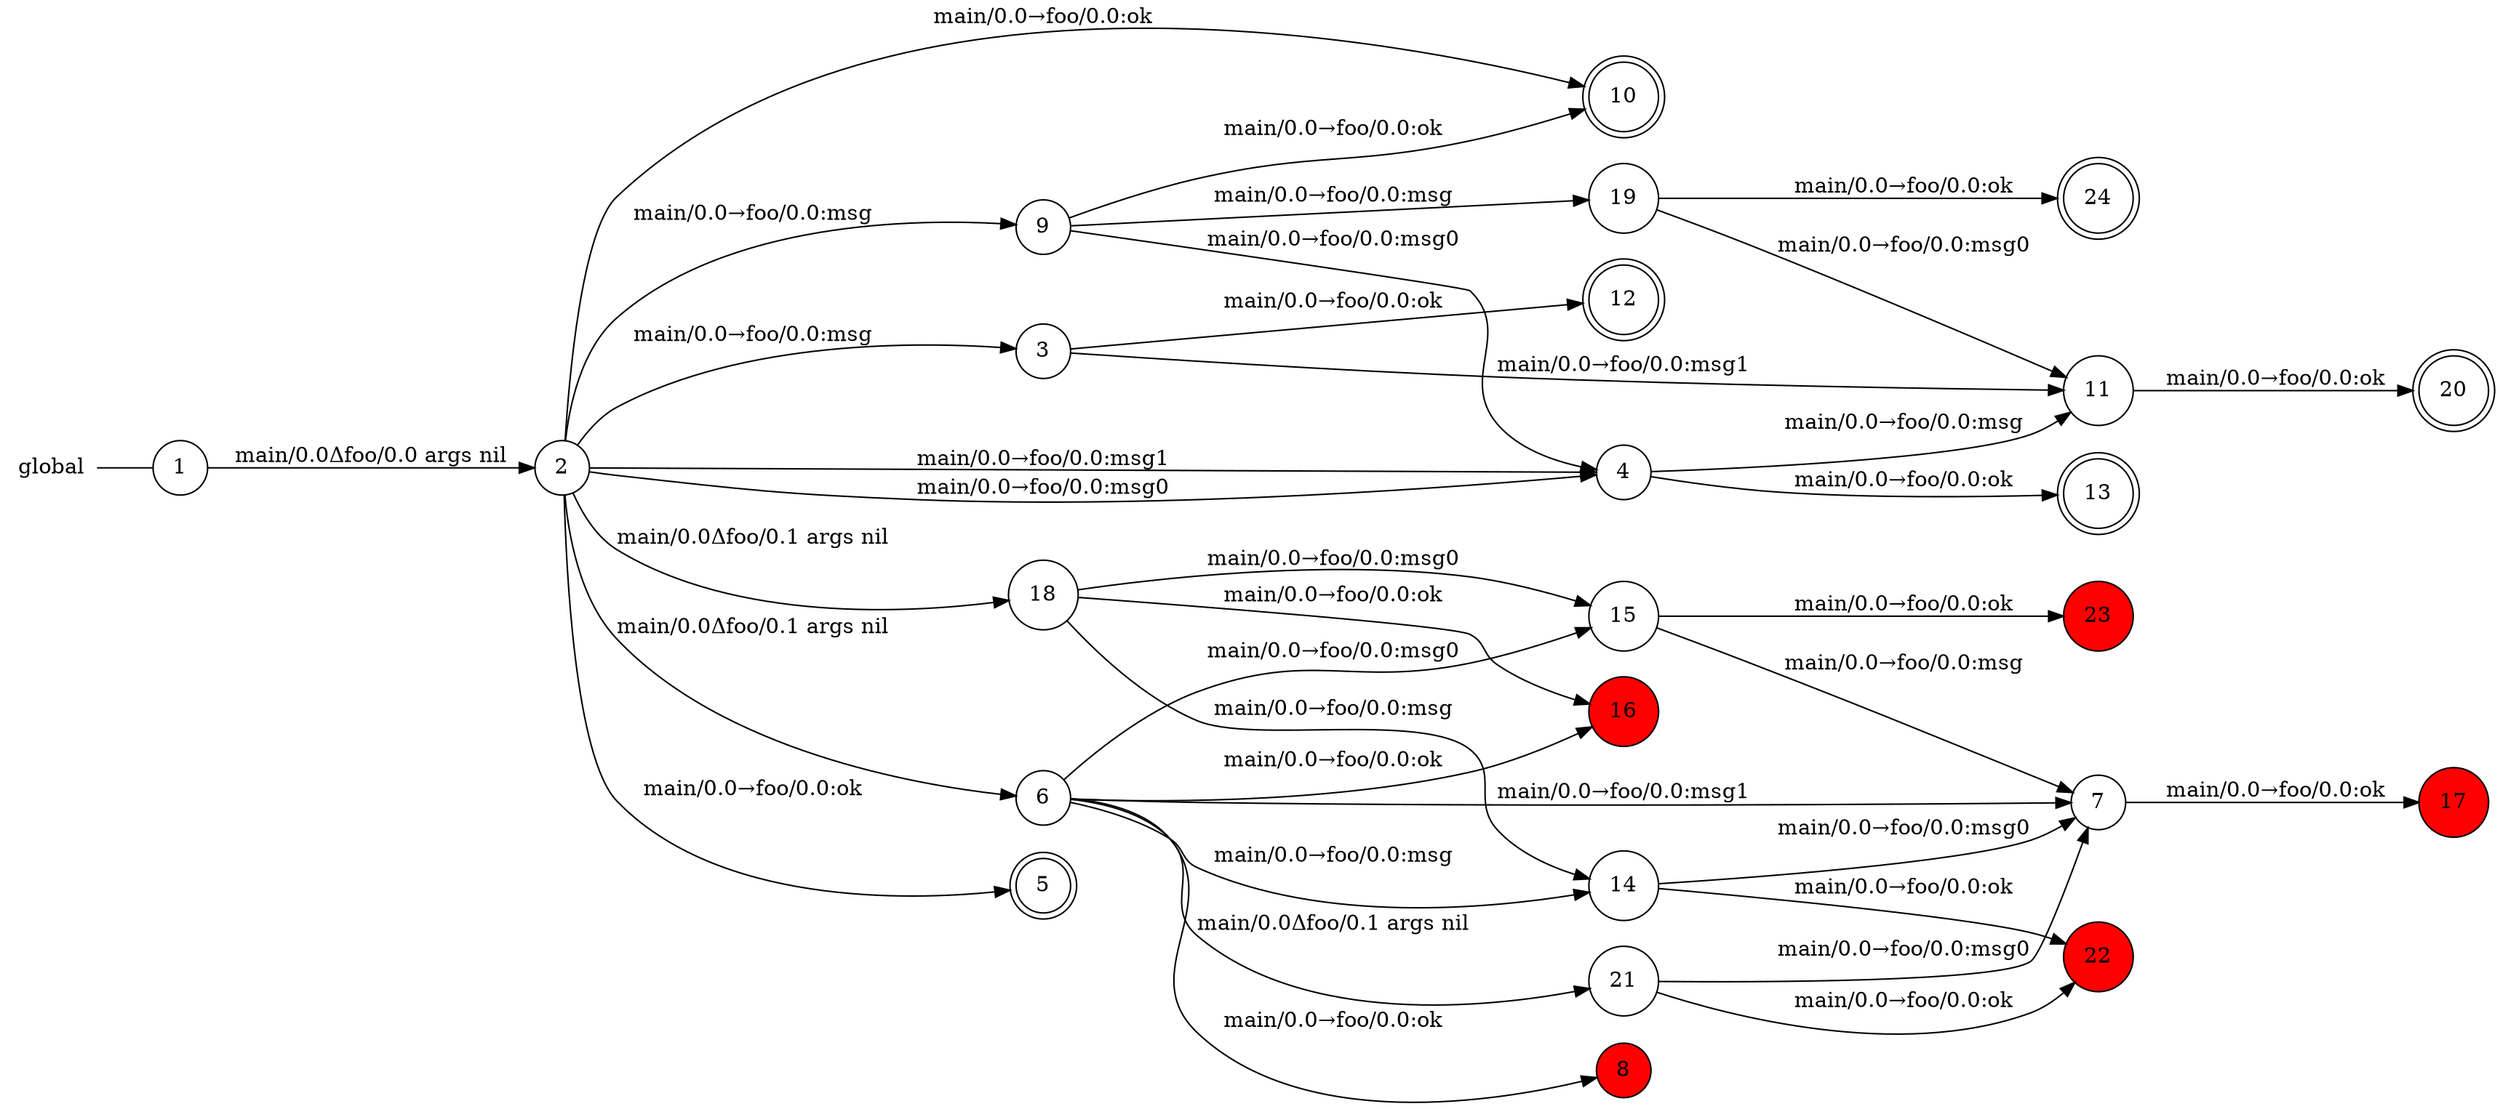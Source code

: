 digraph global {
	rankdir="LR";
	n_0 [label="global", shape="plaintext"];
	n_1 [id="14", shape=circle, label="14"];
	n_2 [id="9", shape=circle, label="9"];
	n_3 [id="8", shape=circle, label="8", fillcolor="#FF0000FF", style=filled];
	n_4 [id="24", shape=doublecircle, label="24"];
	n_5 [id="17", shape=circle, label="17", fillcolor="#FF0000FF", style=filled];
	n_6 [id="1", shape=circle, label="1"];
	n_0 -> n_6 [arrowhead=none];
	n_7 [id="7", shape=circle, label="7"];
	n_8 [id="16", shape=circle, label="16", fillcolor="#FF0000FF", style=filled];
	n_9 [id="19", shape=circle, label="19"];
	n_10 [id="4", shape=circle, label="4"];
	n_11 [id="6", shape=circle, label="6"];
	n_12 [id="3", shape=circle, label="3"];
	n_13 [id="12", shape=doublecircle, label="12"];
	n_14 [id="18", shape=circle, label="18"];
	n_15 [id="20", shape=doublecircle, label="20"];
	n_16 [id="23", shape=circle, label="23", fillcolor="#FF0000FF", style=filled];
	n_17 [id="2", shape=circle, label="2"];
	n_18 [id="22", shape=circle, label="22", fillcolor="#FF0000FF", style=filled];
	n_19 [id="11", shape=circle, label="11"];
	n_20 [id="15", shape=circle, label="15"];
	n_21 [id="10", shape=doublecircle, label="10"];
	n_22 [id="13", shape=doublecircle, label="13"];
	n_23 [id="5", shape=doublecircle, label="5"];
	n_24 [id="21", shape=circle, label="21"];

	n_6 -> n_17 [id="[$e|0]", label="main/0.0Δfoo/0.0 args nil"];
	n_17 -> n_11 [id="[$e|4]", label="main/0.0Δfoo/0.1 args nil"];
	n_10 -> n_22 [id="[$e|13]", label="main/0.0→foo/0.0:ok"];
	n_17 -> n_10 [id="[$e|2]", label="main/0.0→foo/0.0:msg1"];
	n_24 -> n_7 [id="[$e|27]", label="main/0.0→foo/0.0:msg0"];
	n_9 -> n_19 [id="[$e|33]", label="main/0.0→foo/0.0:msg0"];
	n_11 -> n_8 [id="[$e|16]", label="main/0.0→foo/0.0:ok"];
	n_2 -> n_21 [id="[$e|24]", label="main/0.0→foo/0.0:ok"];
	n_2 -> n_9 [id="[$e|22]", label="main/0.0→foo/0.0:msg"];
	n_14 -> n_1 [id="[$e|19]", label="main/0.0→foo/0.0:msg"];
	n_11 -> n_1 [id="[$e|14]", label="main/0.0→foo/0.0:msg"];
	n_11 -> n_24 [id="[$e|26]", label="main/0.0Δfoo/0.1 args nil"];
	n_2 -> n_10 [id="[$e|23]", label="main/0.0→foo/0.0:msg0"];
	n_12 -> n_13 [id="[$e|11]", label="main/0.0→foo/0.0:ok"];
	n_1 -> n_7 [id="[$e|29]", label="main/0.0→foo/0.0:msg0"];
	n_9 -> n_4 [id="[$e|34]", label="main/0.0→foo/0.0:ok"];
	n_14 -> n_20 [id="[$e|20]", label="main/0.0→foo/0.0:msg0"];
	n_17 -> n_10 [id="[$e|8]", label="main/0.0→foo/0.0:msg0"];
	n_1 -> n_18 [id="[$e|30]", label="main/0.0→foo/0.0:ok"];
	n_24 -> n_18 [id="[$e|28]", label="main/0.0→foo/0.0:ok"];
	n_17 -> n_21 [id="[$e|9]", label="main/0.0→foo/0.0:ok"];
	n_17 -> n_23 [id="[$e|3]", label="main/0.0→foo/0.0:ok"];
	n_17 -> n_14 [id="[$e|18]", label="main/0.0Δfoo/0.1 args nil"];
	n_17 -> n_12 [id="[$e|1]", label="main/0.0→foo/0.0:msg"];
	n_11 -> n_7 [id="[$e|5]", label="main/0.0→foo/0.0:msg1"];
	n_11 -> n_20 [id="[$e|15]", label="main/0.0→foo/0.0:msg0"];
	n_12 -> n_19 [id="[$e|10]", label="main/0.0→foo/0.0:msg1"];
	n_17 -> n_2 [id="[$e|7]", label="main/0.0→foo/0.0:msg"];
	n_14 -> n_8 [id="[$e|21]", label="main/0.0→foo/0.0:ok"];
	n_7 -> n_5 [id="[$e|17]", label="main/0.0→foo/0.0:ok"];
	n_20 -> n_16 [id="[$e|32]", label="main/0.0→foo/0.0:ok"];
	n_10 -> n_19 [id="[$e|12]", label="main/0.0→foo/0.0:msg"];
	n_19 -> n_15 [id="[$e|25]", label="main/0.0→foo/0.0:ok"];
	n_20 -> n_7 [id="[$e|31]", label="main/0.0→foo/0.0:msg"];
	n_11 -> n_3 [id="[$e|6]", label="main/0.0→foo/0.0:ok"];
}
